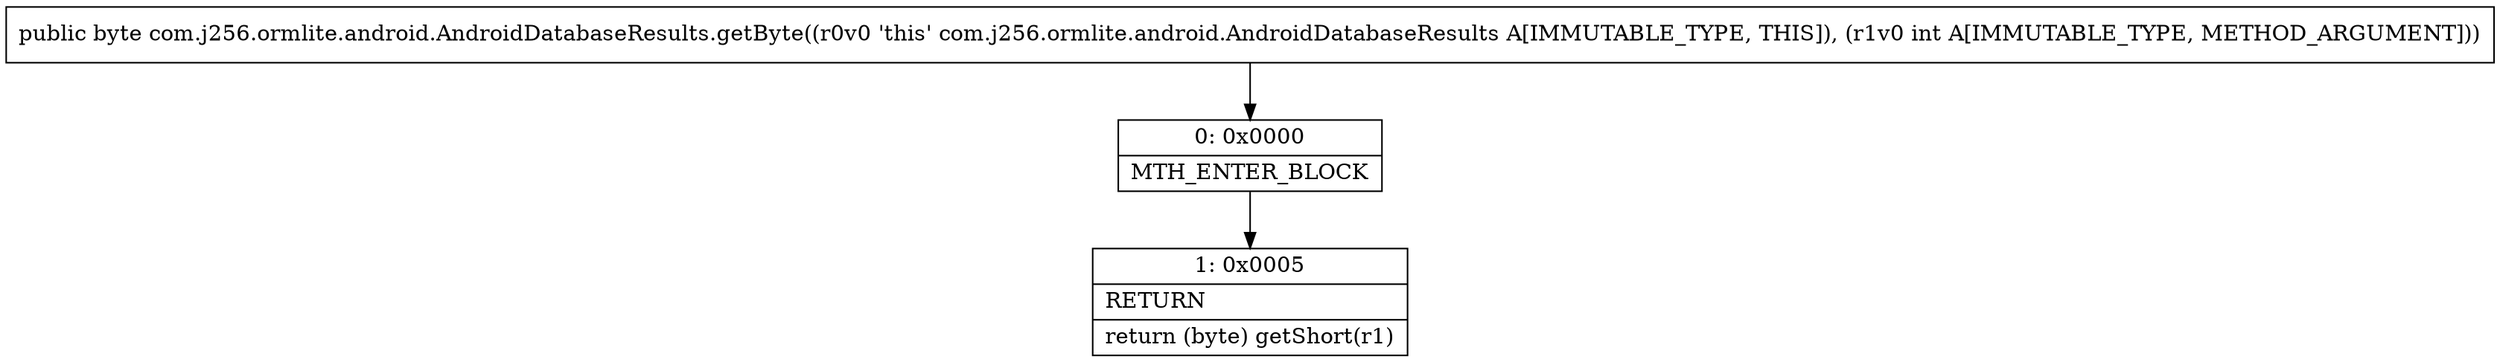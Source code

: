 digraph "CFG forcom.j256.ormlite.android.AndroidDatabaseResults.getByte(I)B" {
Node_0 [shape=record,label="{0\:\ 0x0000|MTH_ENTER_BLOCK\l}"];
Node_1 [shape=record,label="{1\:\ 0x0005|RETURN\l|return (byte) getShort(r1)\l}"];
MethodNode[shape=record,label="{public byte com.j256.ormlite.android.AndroidDatabaseResults.getByte((r0v0 'this' com.j256.ormlite.android.AndroidDatabaseResults A[IMMUTABLE_TYPE, THIS]), (r1v0 int A[IMMUTABLE_TYPE, METHOD_ARGUMENT])) }"];
MethodNode -> Node_0;
Node_0 -> Node_1;
}

